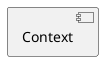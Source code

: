@startuml
	[Context] as group___context [[../computational/components/group___context.html]]
@enduml
